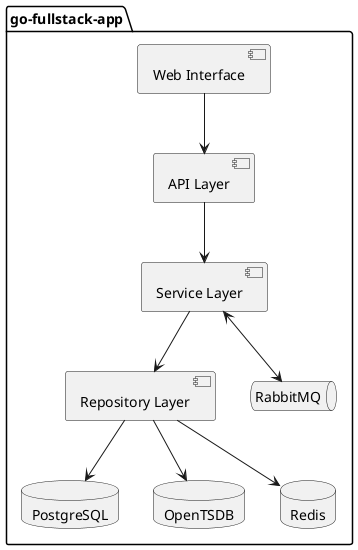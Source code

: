 @startuml
package "go-fullstack-app" {
    component [Web Interface] as web
    component [API Layer] as api
    component [Service Layer] as service
    component [Repository Layer] as repo
    database "PostgreSQL" as pg
    database "OpenTSDB" as tsdb
    database "Redis" as redis
    queue "RabbitMQ" as rmq

    web --> api
    api --> service
    service --> repo
    repo --> pg
    repo --> tsdb
    repo --> redis
    service <--> rmq
}
@enduml
